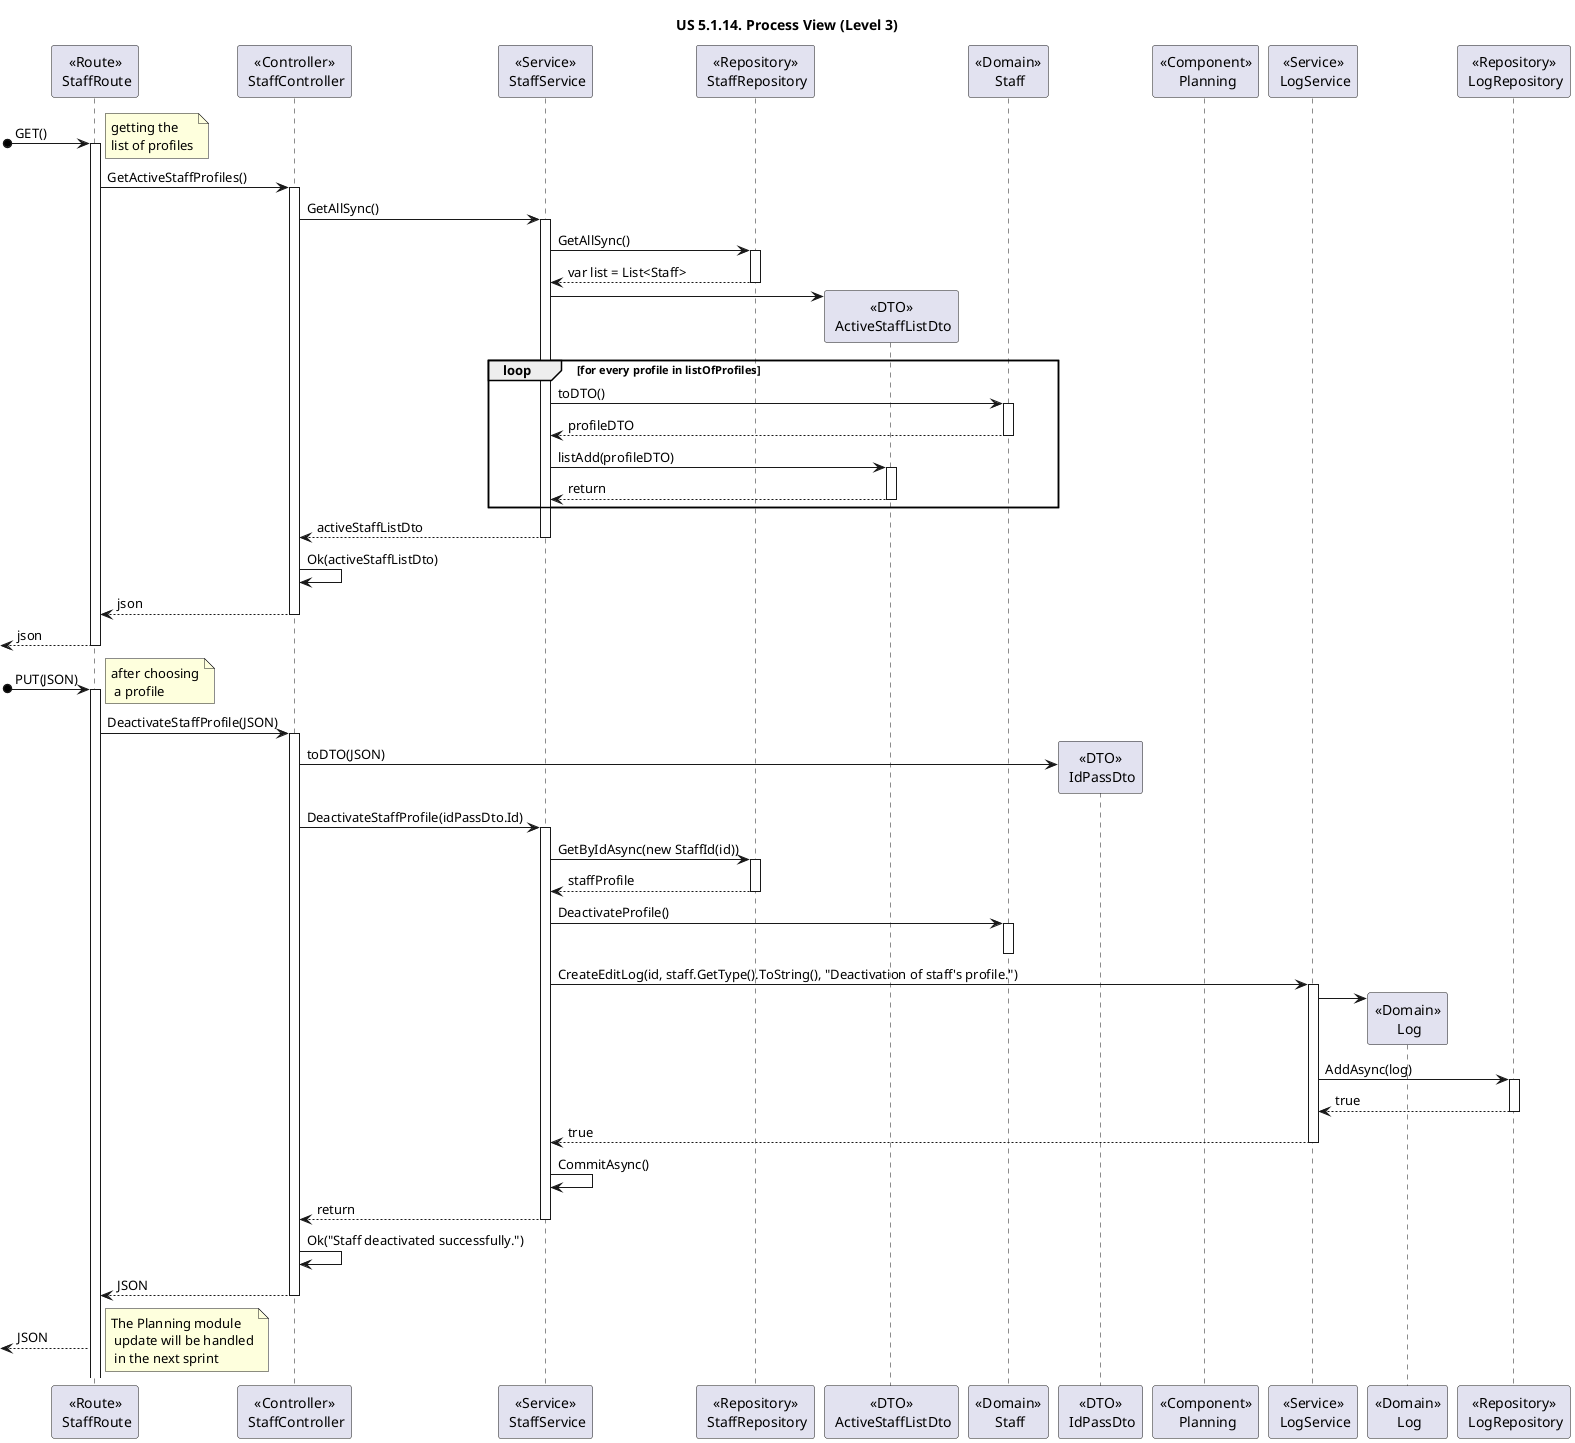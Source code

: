 @startuml
title "US 5.1.14. Process View (Level 3)"

participant "<<Route>>\n StaffRoute" as ROUTE
participant "<<Controller>>\n StaffController" as CONTROL
participant "<<Service>>\n StaffService" as STAFFSERV
participant "<<Repository>>\n StaffRepository" as STAFFREPO
participant "<<DTO>>\n ActiveStaffListDto" as ACTIVESTAFFLISTDTO
participant "<<Domain>>\n Staff" as STAFF
participant "<<DTO>>\n IdPassDto" as STAFFDTO
participant "<<Component>>\n Planning" as PLAN
participant "<<Service>>\n LogService" as LOGServ
participant "<<Domain>>\n Log" as LOG
participant "<<Repository>>\n LogRepository" as LOGRepo

[o-> ROUTE : GET()
note right : getting the \nlist of profiles

Activate ROUTE

ROUTE -> CONTROL : GetActiveStaffProfiles()

Activate CONTROL

CONTROL -> STAFFSERV : GetAllSync()
Activate STAFFSERV

STAFFSERV -> STAFFREPO : GetAllSync() 
Activate STAFFREPO

STAFFREPO --> STAFFSERV : var list = List<Staff>
Deactivate STAFFREPO

STAFFSERV -> ACTIVESTAFFLISTDTO**

loop for every profile in listOfProfiles
STAFFSERV -> STAFF : toDTO()
activate STAFF
STAFF --> STAFFSERV : profileDTO
deactivate STAFF
STAFFSERV -> ACTIVESTAFFLISTDTO : listAdd(profileDTO)
activate ACTIVESTAFFLISTDTO
ACTIVESTAFFLISTDTO --> STAFFSERV : return
deactivate ACTIVESTAFFLISTDTO
end

STAFFSERV --> CONTROL : activeStaffListDto
Deactivate STAFFSERV

CONTROL -> CONTROL : Ok(activeStaffListDto)

CONTROL --> ROUTE : json
Deactivate CONTROL
<-- ROUTE : json
deactivate ROUTE

[o-> ROUTE : PUT(JSON)
note right : after choosing\n a profile
ACTIVATE ROUTE

ROUTE -> CONTROL : DeactivateStaffProfile(JSON)
ACTIVATE CONTROL

CONTROL -> STAFFDTO** : toDTO(JSON)

CONTROL -> STAFFSERV : DeactivateStaffProfile(idPassDto.Id)
ACTIVATE STAFFSERV

STAFFSERV -> STAFFREPO : GetByIdAsync(new StaffId(id))
ACTIVATE STAFFREPO
STAFFREPO --> STAFFSERV : staffProfile
DEACTIVATE STAFFREPO

STAFFSERV -> STAFF : DeactivateProfile()
ACTIVATE STAFF
DEACTIVATE STAFF

STAFFSERV -> LOGServ : CreateEditLog(id, staff.GetType().ToString(), "Deactivation of staff's profile.")
activate LOGServ 
LOGServ -> LOG**
LOGServ -> LOGRepo : AddAsync(log)
activate LOGRepo
LOGRepo --> LOGServ : true
deactivate LOGRepo
LOGServ --> STAFFSERV : true
deactivate LOGServ

STAFFSERV -> STAFFSERV : CommitAsync()

STAFFSERV --> CONTROL : return
DEACTIVATE STAFFSERV

CONTROL -> CONTROL : Ok("Staff deactivated successfully.")
CONTROL --> ROUTE : JSON
DEACTIVATE CONTROL

<-- ROUTE : JSON
note right : The Planning module\n update will be handled\n in the next sprint


@enduml